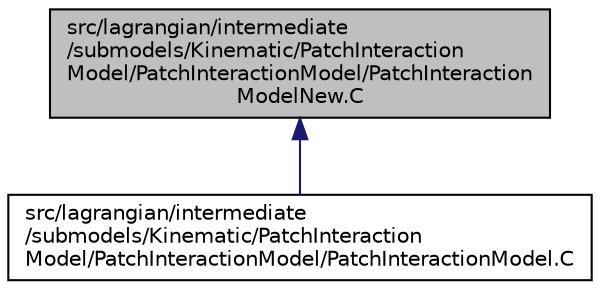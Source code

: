 digraph "src/lagrangian/intermediate/submodels/Kinematic/PatchInteractionModel/PatchInteractionModel/PatchInteractionModelNew.C"
{
  bgcolor="transparent";
  edge [fontname="Helvetica",fontsize="10",labelfontname="Helvetica",labelfontsize="10"];
  node [fontname="Helvetica",fontsize="10",shape=record];
  Node1 [label="src/lagrangian/intermediate\l/submodels/Kinematic/PatchInteraction\lModel/PatchInteractionModel/PatchInteraction\lModelNew.C",height=0.2,width=0.4,color="black", fillcolor="grey75", style="filled", fontcolor="black"];
  Node1 -> Node2 [dir="back",color="midnightblue",fontsize="10",style="solid",fontname="Helvetica"];
  Node2 [label="src/lagrangian/intermediate\l/submodels/Kinematic/PatchInteraction\lModel/PatchInteractionModel/PatchInteractionModel.C",height=0.2,width=0.4,color="black",URL="$a07046.html"];
}
